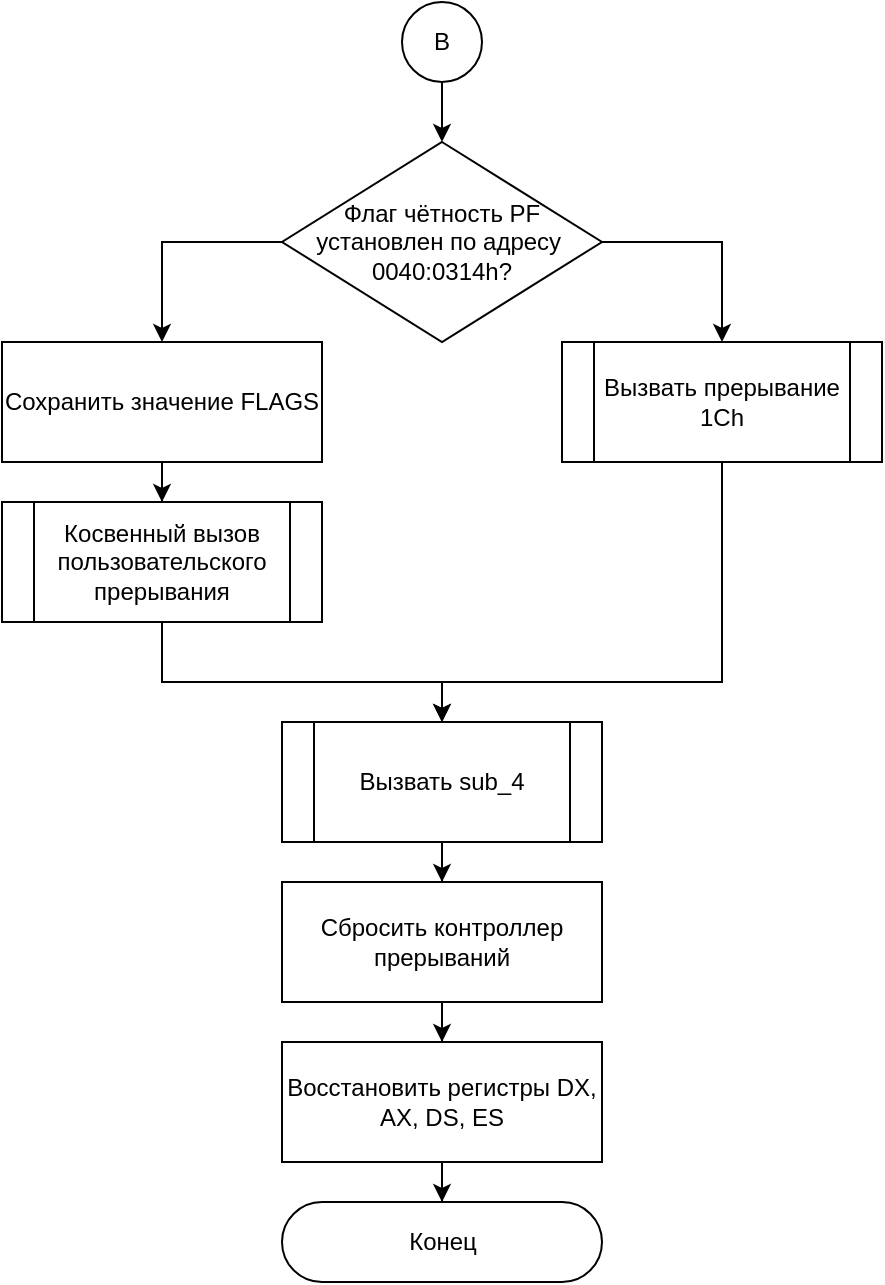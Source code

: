 <mxfile version="20.3.0" type="device"><diagram id="sBn8QpWh3buZZQPb64i2" name="Страница 1"><mxGraphModel dx="813" dy="472" grid="1" gridSize="10" guides="1" tooltips="1" connect="1" arrows="1" fold="1" page="1" pageScale="1" pageWidth="827" pageHeight="1169" math="0" shadow="0"><root><mxCell id="0"/><mxCell id="1" parent="0"/><mxCell id="7M5mfPUf71BRjhTODCkD-3" style="edgeStyle=orthogonalEdgeStyle;rounded=0;orthogonalLoop=1;jettySize=auto;html=1;" parent="1" source="7M5mfPUf71BRjhTODCkD-1" target="7M5mfPUf71BRjhTODCkD-2" edge="1"><mxGeometry relative="1" as="geometry"/></mxCell><mxCell id="7M5mfPUf71BRjhTODCkD-1" value="В" style="ellipse;whiteSpace=wrap;html=1;aspect=fixed;strokeWidth=1;" parent="1" vertex="1"><mxGeometry x="360" y="40" width="40" height="40" as="geometry"/></mxCell><mxCell id="7M5mfPUf71BRjhTODCkD-5" style="edgeStyle=orthogonalEdgeStyle;rounded=0;orthogonalLoop=1;jettySize=auto;html=1;" parent="1" source="7M5mfPUf71BRjhTODCkD-2" target="7M5mfPUf71BRjhTODCkD-4" edge="1"><mxGeometry relative="1" as="geometry"><Array as="points"><mxPoint x="520" y="160"/></Array></mxGeometry></mxCell><mxCell id="7M5mfPUf71BRjhTODCkD-8" style="edgeStyle=orthogonalEdgeStyle;rounded=0;orthogonalLoop=1;jettySize=auto;html=1;" parent="1" source="7M5mfPUf71BRjhTODCkD-2" target="7M5mfPUf71BRjhTODCkD-7" edge="1"><mxGeometry relative="1" as="geometry"><Array as="points"><mxPoint x="240" y="160"/></Array></mxGeometry></mxCell><mxCell id="7M5mfPUf71BRjhTODCkD-2" value="Флаг чётность PF установлен по адресу&amp;nbsp;&lt;br&gt;0040:0314h?" style="strokeWidth=1;html=1;shape=mxgraph.flowchart.decision;whiteSpace=wrap;" parent="1" vertex="1"><mxGeometry x="300" y="110" width="160" height="100" as="geometry"/></mxCell><mxCell id="7M5mfPUf71BRjhTODCkD-14" style="edgeStyle=orthogonalEdgeStyle;rounded=0;orthogonalLoop=1;jettySize=auto;html=1;" parent="1" source="7M5mfPUf71BRjhTODCkD-4" target="7M5mfPUf71BRjhTODCkD-11" edge="1"><mxGeometry relative="1" as="geometry"><Array as="points"><mxPoint x="520" y="380"/><mxPoint x="380" y="380"/></Array></mxGeometry></mxCell><mxCell id="7M5mfPUf71BRjhTODCkD-4" value="Вызвать прерывание 1Ch" style="shape=process;whiteSpace=wrap;html=1;backgroundOutline=1;" parent="1" vertex="1"><mxGeometry x="440" y="210" width="160" height="60" as="geometry"/></mxCell><mxCell id="7M5mfPUf71BRjhTODCkD-12" style="edgeStyle=orthogonalEdgeStyle;rounded=0;orthogonalLoop=1;jettySize=auto;html=1;entryX=0.5;entryY=0;entryDx=0;entryDy=0;" parent="1" source="7M5mfPUf71BRjhTODCkD-7" target="7M5mfPUf71BRjhTODCkD-10" edge="1"><mxGeometry relative="1" as="geometry"/></mxCell><mxCell id="7M5mfPUf71BRjhTODCkD-7" value="Сохранить значение FLAGS" style="rounded=0;whiteSpace=wrap;html=1;strokeWidth=1;" parent="1" vertex="1"><mxGeometry x="160" y="210" width="160" height="60" as="geometry"/></mxCell><mxCell id="7M5mfPUf71BRjhTODCkD-13" style="edgeStyle=orthogonalEdgeStyle;rounded=0;orthogonalLoop=1;jettySize=auto;html=1;" parent="1" source="7M5mfPUf71BRjhTODCkD-10" target="7M5mfPUf71BRjhTODCkD-11" edge="1"><mxGeometry relative="1" as="geometry"><Array as="points"><mxPoint x="240" y="380"/><mxPoint x="380" y="380"/></Array></mxGeometry></mxCell><mxCell id="7M5mfPUf71BRjhTODCkD-10" value="Косвенный вызов пользовательского прерывания" style="shape=process;whiteSpace=wrap;html=1;backgroundOutline=1;" parent="1" vertex="1"><mxGeometry x="160" y="290" width="160" height="60" as="geometry"/></mxCell><mxCell id="7M5mfPUf71BRjhTODCkD-17" style="edgeStyle=orthogonalEdgeStyle;rounded=0;orthogonalLoop=1;jettySize=auto;html=1;" parent="1" source="7M5mfPUf71BRjhTODCkD-11" target="7M5mfPUf71BRjhTODCkD-15" edge="1"><mxGeometry relative="1" as="geometry"/></mxCell><mxCell id="7M5mfPUf71BRjhTODCkD-11" value="Вызвать sub_4" style="shape=process;whiteSpace=wrap;html=1;backgroundOutline=1;" parent="1" vertex="1"><mxGeometry x="300" y="400" width="160" height="60" as="geometry"/></mxCell><mxCell id="7M5mfPUf71BRjhTODCkD-18" style="edgeStyle=orthogonalEdgeStyle;rounded=0;orthogonalLoop=1;jettySize=auto;html=1;" parent="1" source="7M5mfPUf71BRjhTODCkD-15" target="7M5mfPUf71BRjhTODCkD-16" edge="1"><mxGeometry relative="1" as="geometry"/></mxCell><mxCell id="7M5mfPUf71BRjhTODCkD-15" value="Сбросить контроллер прерываний" style="rounded=0;whiteSpace=wrap;html=1;strokeWidth=1;" parent="1" vertex="1"><mxGeometry x="300" y="480" width="160" height="60" as="geometry"/></mxCell><mxCell id="7M5mfPUf71BRjhTODCkD-20" style="edgeStyle=orthogonalEdgeStyle;rounded=0;orthogonalLoop=1;jettySize=auto;html=1;" parent="1" source="7M5mfPUf71BRjhTODCkD-16" target="7M5mfPUf71BRjhTODCkD-19" edge="1"><mxGeometry relative="1" as="geometry"/></mxCell><mxCell id="7M5mfPUf71BRjhTODCkD-16" value="Восстановить регистры&amp;nbsp;DX, AX, DS, ES" style="rounded=0;whiteSpace=wrap;html=1;strokeWidth=1;" parent="1" vertex="1"><mxGeometry x="300" y="560" width="160" height="60" as="geometry"/></mxCell><mxCell id="7M5mfPUf71BRjhTODCkD-19" value="Конец" style="html=1;dashed=0;whitespace=wrap;shape=mxgraph.dfd.start" parent="1" vertex="1"><mxGeometry x="300" y="640" width="160" height="40" as="geometry"/></mxCell></root></mxGraphModel></diagram></mxfile>